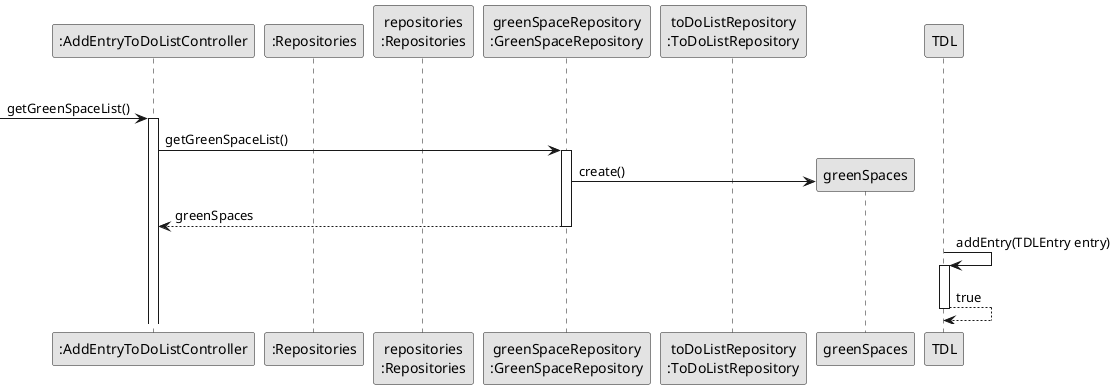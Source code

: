@startuml
skinparam monochrome true
skinparam packageStyle rectangle
skinparam shadowing false



participant ":AddEntryToDoListController" as CTRL
participant ":Repositories" as RepositorySingleton
participant "repositories\n:Repositories" as PLAT
participant "greenSpaceRepository\n:GreenSpaceRepository" as GSR
participant "toDoListRepository\n:ToDoListRepository" as TDR
participant "greenSpaces" as GS


    group Get Green Space List

            -> CTRL: getGreenSpaceList()
            activate CTRL

                CTRL -> GSR: getGreenSpaceList()
                activate GSR

                GSR -> GS**: create()


                GSR --> CTRL: greenSpaces
                deactivate GSR

                TDL -> TDL: addEntry(TDLEntry entry)
                                activate TDL

                                TDL --> TDL: true
                                deactivate TDL



@enduml